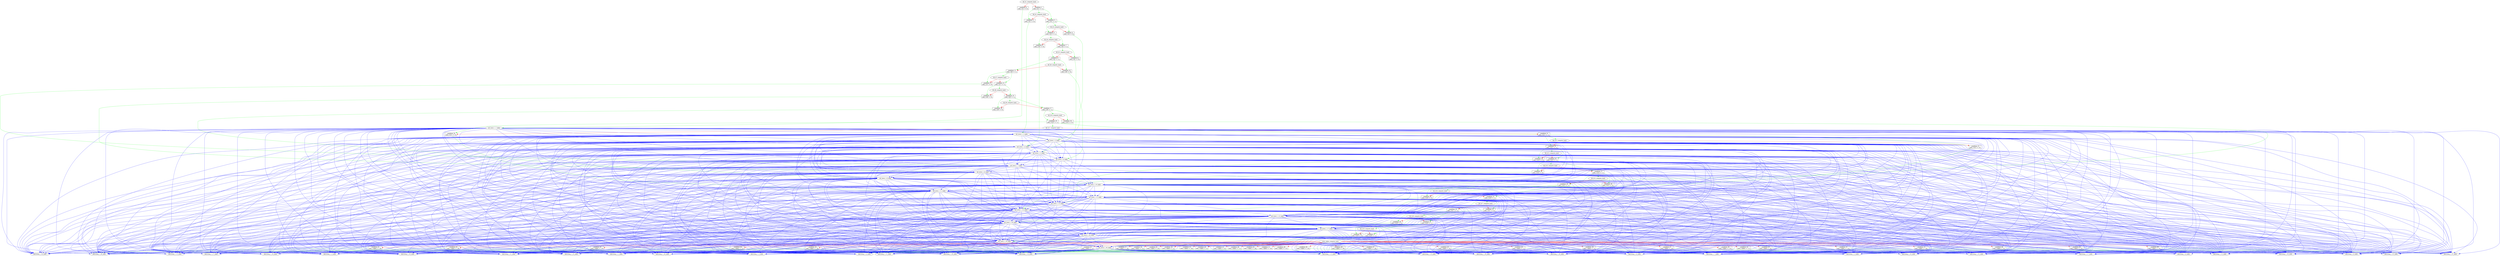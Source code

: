 digraph ingress {
_condition_68 [shape=box label="_condition_68\n(md_1.alpha == 31)"];
_condition_69 [shape=box label="_condition_69\n(md_1.alpha == 32)"];
_condition_60 [shape=box label="_condition_60\n(md_1.alpha == 23)"];
_condition_61 [shape=box label="_condition_61\n(md_1.alpha == 24)"];
_condition_66 [shape=box label="_condition_66\n(md_1.alpha == 29)"];
_condition_67 [shape=box label="_condition_67\n(md_1.alpha == 30)"];
_condition_65 [shape=box label="_condition_65\n(md_1.alpha == 28)"];
_condition_57 [shape=box label="_condition_57\n(md_1.alpha == 20)"];
_condition_56 [shape=box label="_condition_56\n(md_1.alpha == 19)"];
_condition_55 [shape=box label="_condition_55\n(md_1.alpha == 18)"];
_condition_54 [shape=box label="_condition_54\n(md_1.alpha == 17)"];
_condition_53 [shape=box label="_condition_53\n(md_1.alpha == 16)"];
_condition_52 [shape=box label="_condition_52\n(md_1.alpha == 15)"];
_condition_51 [shape=box label="_condition_51\n(md_1.alpha == 14)"];
_condition_50 [shape=box label="_condition_50\n(md_1.alpha == 13)"];
_condition_59 [shape=box label="_condition_59\n(md_1.alpha == 22)"];
_condition_58 [shape=box label="_condition_58\n(md_1.alpha == 21)"];
_condition_40 [shape=box label="_condition_40\n(md_1.alpha == 3)"];
_condition_41 [shape=box label="_condition_41\n(md_1.alpha == 4)"];
_condition_42 [shape=box label="_condition_42\n(md_1.alpha == 5)"];
_condition_44 [shape=box label="_condition_44\n(md_1.alpha == 7)"];
_condition_45 [shape=box label="_condition_45\n(md_1.alpha == 8)"];
_condition_46 [shape=box label="_condition_46\n(md_1.alpha == 9)"];
_condition_47 [shape=box label="_condition_47\n(md_1.alpha == 10)"];
_condition_48 [shape=box label="_condition_48\n(md_1.alpha == 11)"];
_condition_49 [shape=box label="_condition_49\n(md_1.alpha == 12)"];
_condition_19 [shape=box label="_condition_19\n(md_1.h10 == 1)"];
_condition_18 [shape=box label="_condition_18\n(md_1.h10 == 0)"];
_condition_62 [shape=box label="_condition_62\n(md_1.alpha == 25)"];
_condition_37 [shape=box label="_condition_37\n(md_1.h19 == 1)"];
_condition_36 [shape=box label="_condition_36\n(md_1.h19 == 0)"];
_condition_30 [shape=box label="_condition_30\n(md_1.h16 == 0)"];
_condition_33 [shape=box label="_condition_33\n(md_1.h17 == 1)"];
_condition_63 [shape=box label="_condition_63\n(md_1.alpha == 26)"];
_condition_39 [shape=box label="_condition_39\n(md_1.alpha == 2)"];
_condition_38 [shape=box label="_condition_38\n(md_1.alpha == 1)"];
_condition_64 [shape=box label="_condition_64\n(md_1.alpha == 27)"];
_condition_26 [shape=box label="_condition_26\n(md_1.h14 == 0)"];
_condition_27 [shape=box label="_condition_27\n(md_1.h14 == 1)"];
_condition_24 [shape=box label="_condition_24\n(md_1.h13 == 0)"];
_condition_25 [shape=box label="_condition_25\n(md_1.h13 == 1)"];
_condition_22 [shape=box label="_condition_22\n(md_1.h12 == 0)"];
_condition_20 [shape=box label="_condition_20\n(md_1.h11 == 0)"];
_condition_21 [shape=box label="_condition_21\n(md_1.h11 == 1)"];
_condition_28 [shape=box label="_condition_28\n(md_1.h15 == 0)"];
_condition_23 [shape=box label="_condition_23\n(md_1.h12 == 1)"];
_condition_29 [shape=box label="_condition_29\n(md_1.h15 == 1)"];
_condition_13 [shape=box label="_condition_13\n(md_1.h7 == 1)"];
_condition_12 [shape=box label="_condition_12\n(md_1.h7 == 0)"];
_condition_11 [shape=box label="_condition_11\n(md_1.h6 == 1)"];
_condition_10 [shape=box label="_condition_10\n(md_1.h6 == 0)"];
_condition_17 [shape=box label="_condition_17\n(md_1.h9 == 1)"];
_condition_16 [shape=box label="_condition_16\n(md_1.h9 == 0)"];
_condition_15 [shape=box label="_condition_15\n(md_1.h8 == 1)"];
_condition_14 [shape=box label="_condition_14\n(md_1.h8 == 0)"];
_condition_7 [shape=box label="_condition_7\n(md_1.h4 == 1)"];
_condition_6 [shape=box label="_condition_6\n(md_1.h4 == 0)"];
_condition_5 [shape=box label="_condition_5\n(md_1.h3 == 1)"];
_condition_4 [shape=box label="_condition_4\n(md_1.h3 == 0)"];
_condition_3 [shape=box label="_condition_3\n(md_1.h2 == 1)"];
_condition_2 [shape=box label="_condition_2\n(md_1.h2 == 0)"];
_condition_1 [shape=box label="_condition_1\n(md_1.h1 == 1)"];
_condition_0 [shape=box label="_condition_0\n(md_1.h1 == 0)"];
_condition_9 [shape=box label="_condition_9\n(md_1.h5 == 1)"];
_condition_8 [shape=box label="_condition_8\n(md_1.h5 == 0)"];
_condition_35 [shape=box label="_condition_35\n(md_1.h18 == 1)"];
_condition_34 [shape=box label="_condition_34\n(md_1.h18 == 0)"];
_condition_31 [shape=box label="_condition_31\n(md_1.h16 == 1)"];
_condition_32 [shape=box label="_condition_32\n(md_1.h17 == 0)"];
_condition_43 [shape=box label="_condition_43\n(md_1.alpha == 6)"];
pcsa_alpha_compute_hash -> _condition_66 [color=red  arrowhead = diamond];
pcsa_alpha_compute_hash -> _condition_39 [color=red  arrowhead = diamond];
pcsa_alpha_compute_hash -> _condition_57 [color=red  arrowhead = diamond];
pcsa_alpha_compute_hash -> _condition_56 [color=red  arrowhead = diamond];
pcsa_alpha_compute_hash -> _condition_38 [color=red  arrowhead = diamond];
pcsa_alpha_compute_hash -> _condition_67 [color=red  arrowhead = diamond];
pcsa_alpha_compute_hash -> _condition_58 [color=red  arrowhead = diamond];
pcsa_alpha_compute_hash -> _condition_59 [color=red  arrowhead = diamond];
pcsa_alpha_compute_hash -> _condition_40 [color=red  arrowhead = diamond];
pcsa_alpha_compute_hash -> _condition_68 [color=red  arrowhead = diamond];
pcsa_alpha_compute_hash -> _condition_44 [color=red  arrowhead = diamond];
pcsa_alpha_compute_hash -> _condition_55 [color=red  arrowhead = diamond];
pcsa_alpha_compute_hash -> _condition_61 [color=red  arrowhead = diamond];
pcsa_alpha_compute_hash -> _condition_41 [color=red  arrowhead = diamond];
pcsa_alpha_compute_hash -> _condition_60 [color=red  arrowhead = diamond];
pcsa_alpha_compute_hash -> _condition_50 [color=red  arrowhead = diamond];
pcsa_alpha_compute_hash -> _condition_42 [color=red  arrowhead = diamond];
pcsa_alpha_compute_hash -> _condition_63 [color=red  arrowhead = diamond];
pcsa_alpha_compute_hash -> _condition_54 [color=red  arrowhead = diamond];
pcsa_alpha_compute_hash -> _condition_43 [color=red  arrowhead = diamond];
pcsa_alpha_compute_hash -> _condition_62 [color=red  arrowhead = diamond];
pcsa_alpha_compute_hash -> _condition_65 [color=red  arrowhead = diamond];
pcsa_alpha_compute_hash -> _condition_49 [color=red  arrowhead = diamond];
pcsa_alpha_compute_hash -> _condition_48 [color=red  arrowhead = diamond];
pcsa_alpha_compute_hash -> _condition_53 [color=red  arrowhead = diamond];
pcsa_alpha_compute_hash -> _condition_51 [color=red  arrowhead = diamond];
pcsa_alpha_compute_hash -> _condition_47 [color=red  arrowhead = diamond];
pcsa_alpha_compute_hash -> _condition_64 [color=red  arrowhead = diamond];
pcsa_alpha_compute_hash -> _condition_69 [color=red  arrowhead = diamond];
pcsa_alpha_compute_hash -> _condition_46 [color=red  arrowhead = diamond];
pcsa_alpha_compute_hash -> _condition_45 [color=red  arrowhead = diamond];
pcsa_alpha_compute_hash -> _condition_52 [color=red  arrowhead = diamond];
hll_h7_compute_hash -> _condition_12 [color=red  arrowhead = diamond];
hll_h7_compute_hash -> _condition_13 [color=red  arrowhead = diamond];
_condition_68 -> sketching_1_31_table [color=green  arrowhead = diamond];
_condition_69 -> sketching_1_32_table [color=green  arrowhead = diamond];
hll_h1_compute_hash -> _condition_1 [color=red  arrowhead = diamond];
hll_h1_compute_hash -> _condition_0 [color=red  arrowhead = diamond];
_condition_60 -> sketching_1_23_table [color=green  arrowhead = diamond];
_condition_61 -> sketching_1_24_table [color=green  arrowhead = diamond];
_condition_66 -> sketching_1_29_table [color=green  arrowhead = diamond];
_condition_67 -> sketching_1_30_table [color=green  arrowhead = diamond];
_condition_65 -> sketching_1_28_table [color=green  arrowhead = diamond];
hll_h17_compute_hash -> _condition_33 [color=red  arrowhead = diamond];
hll_h17_compute_hash -> _condition_32 [color=red  arrowhead = diamond];
set_level_1_8_table -> sketching_1_13_table [color=blue  arrowhead = diamond];
set_level_1_8_table -> sketching_1_27_table [color=blue  arrowhead = diamond];
set_level_1_8_table -> sketching_1_1_table [color=blue  arrowhead = diamond];
set_level_1_8_table -> sketching_1_18_table [color=blue  arrowhead = diamond];
set_level_1_8_table -> set_level_1_14_table [color=blue  arrowhead = diamond];
set_level_1_8_table -> set_level_1_11_table [color=blue  arrowhead = diamond];
set_level_1_8_table -> sketching_1_3_table [color=blue  arrowhead = diamond];
set_level_1_8_table -> sketching_1_28_table [color=blue  arrowhead = diamond];
set_level_1_8_table -> sketching_1_4_table [color=blue  arrowhead = diamond];
set_level_1_8_table -> sketching_1_31_table [color=blue  arrowhead = diamond];
set_level_1_8_table -> set_level_1_16_table [color=blue  arrowhead = diamond];
set_level_1_8_table -> sketching_1_19_table [color=blue  arrowhead = diamond];
set_level_1_8_table -> sketching_1_29_table [color=blue  arrowhead = diamond];
set_level_1_8_table -> sketching_1_5_table [color=blue  arrowhead = diamond];
set_level_1_8_table -> sketching_1_20_table [color=blue  arrowhead = diamond];
set_level_1_8_table -> sketching_1_30_table [color=blue  arrowhead = diamond];
set_level_1_8_table -> sketching_1_21_table [color=blue  arrowhead = diamond];
set_level_1_8_table -> set_level_1_17_table [color=blue  arrowhead = diamond];
set_level_1_8_table -> set_level_1_10_table [color=blue  arrowhead = diamond];
set_level_1_8_table -> set_level_1_19_table [color=blue  arrowhead = diamond];
set_level_1_8_table -> sketching_1_6_table [color=blue  arrowhead = diamond];
set_level_1_8_table -> sketching_1_7_table [color=blue  arrowhead = diamond];
set_level_1_8_table -> set_level_1_15_table [color=blue  arrowhead = diamond];
set_level_1_8_table -> sketching_1_22_table [color=blue  arrowhead = diamond];
set_level_1_8_table -> sketching_1_17_table [color=blue  arrowhead = diamond];
set_level_1_8_table -> set_level_1_20_table [color=blue  arrowhead = diamond];
set_level_1_8_table -> sketching_1_32_table [color=blue  arrowhead = diamond];
set_level_1_8_table -> sketching_1_8_table [color=blue  arrowhead = diamond];
set_level_1_8_table -> sketching_1_15_table [color=blue  arrowhead = diamond];
set_level_1_8_table -> set_level_1_9_table [color=blue  arrowhead = diamond];
set_level_1_8_table -> sketching_1_16_table [color=blue  arrowhead = diamond];
set_level_1_8_table -> sketching_1_9_table [color=blue  arrowhead = diamond];
set_level_1_8_table -> sketching_1_2_table [color=blue  arrowhead = diamond];
set_level_1_8_table -> sketching_1_24_table [color=blue  arrowhead = diamond];
set_level_1_8_table -> set_level_1_18_table [color=blue  arrowhead = diamond];
set_level_1_8_table -> sketching_1_10_table [color=blue  arrowhead = diamond];
set_level_1_8_table -> sketching_1_23_table [color=blue  arrowhead = diamond];
set_level_1_8_table -> sketching_1_25_table [color=blue  arrowhead = diamond];
set_level_1_8_table -> set_level_1_12_table [color=blue  arrowhead = diamond];
set_level_1_8_table -> sketching_1_11_table [color=blue  arrowhead = diamond];
set_level_1_8_table -> sketching_1_26_table [color=blue  arrowhead = diamond];
set_level_1_8_table -> sketching_1_14_table [color=blue  arrowhead = diamond];
set_level_1_8_table -> set_level_1_13_table [color=blue  arrowhead = diamond];
set_level_1_8_table -> sketching_1_12_table [color=blue  arrowhead = diamond];
_condition_57 -> sketching_1_20_table [color=green  arrowhead = diamond];
_condition_56 -> sketching_1_19_table [color=green  arrowhead = diamond];
_condition_55 -> sketching_1_18_table [color=green  arrowhead = diamond];
_condition_54 -> sketching_1_17_table [color=green  arrowhead = diamond];
_condition_53 -> sketching_1_16_table [color=green  arrowhead = diamond];
_condition_52 -> sketching_1_15_table [color=green  arrowhead = diamond];
_condition_51 -> sketching_1_14_table [color=green  arrowhead = diamond];
_condition_50 -> sketching_1_13_table [color=green  arrowhead = diamond];
_condition_59 -> sketching_1_22_table [color=green  arrowhead = diamond];
_condition_58 -> sketching_1_21_table [color=green  arrowhead = diamond];
hll_h14_compute_hash -> _condition_26 [color=red  arrowhead = diamond];
hll_h14_compute_hash -> _condition_27 [color=red  arrowhead = diamond];
set_level_1_5_table -> sketching_1_13_table [color=blue  arrowhead = diamond];
set_level_1_5_table -> sketching_1_27_table [color=blue  arrowhead = diamond];
set_level_1_5_table -> sketching_1_1_table [color=blue  arrowhead = diamond];
set_level_1_5_table -> sketching_1_18_table [color=blue  arrowhead = diamond];
set_level_1_5_table -> set_level_1_14_table [color=blue  arrowhead = diamond];
set_level_1_5_table -> set_level_1_11_table [color=blue  arrowhead = diamond];
set_level_1_5_table -> sketching_1_28_table [color=blue  arrowhead = diamond];
set_level_1_5_table -> sketching_1_4_table [color=blue  arrowhead = diamond];
set_level_1_5_table -> sketching_1_31_table [color=blue  arrowhead = diamond];
set_level_1_5_table -> set_level_1_16_table [color=blue  arrowhead = diamond];
set_level_1_5_table -> sketching_1_19_table [color=blue  arrowhead = diamond];
set_level_1_5_table -> sketching_1_29_table [color=blue  arrowhead = diamond];
set_level_1_5_table -> sketching_1_5_table [color=blue  arrowhead = diamond];
set_level_1_5_table -> sketching_1_3_table [color=blue  arrowhead = diamond];
set_level_1_5_table -> sketching_1_20_table [color=blue  arrowhead = diamond];
set_level_1_5_table -> sketching_1_30_table [color=blue  arrowhead = diamond];
set_level_1_5_table -> sketching_1_21_table [color=blue  arrowhead = diamond];
set_level_1_5_table -> set_level_1_17_table [color=blue  arrowhead = diamond];
set_level_1_5_table -> set_level_1_10_table [color=blue  arrowhead = diamond];
set_level_1_5_table -> set_level_1_19_table [color=blue  arrowhead = diamond];
set_level_1_5_table -> sketching_1_6_table [color=blue  arrowhead = diamond];
set_level_1_5_table -> sketching_1_7_table [color=blue  arrowhead = diamond];
set_level_1_5_table -> set_level_1_15_table [color=blue  arrowhead = diamond];
set_level_1_5_table -> sketching_1_22_table [color=blue  arrowhead = diamond];
set_level_1_5_table -> sketching_1_17_table [color=blue  arrowhead = diamond];
set_level_1_5_table -> set_level_1_20_table [color=blue  arrowhead = diamond];
set_level_1_5_table -> sketching_1_32_table [color=blue  arrowhead = diamond];
set_level_1_5_table -> sketching_1_8_table [color=blue  arrowhead = diamond];
set_level_1_5_table -> sketching_1_23_table [color=blue  arrowhead = diamond];
set_level_1_5_table -> set_level_1_9_table [color=blue  arrowhead = diamond];
set_level_1_5_table -> sketching_1_16_table [color=blue  arrowhead = diamond];
set_level_1_5_table -> sketching_1_9_table [color=blue  arrowhead = diamond];
set_level_1_5_table -> sketching_1_2_table [color=blue  arrowhead = diamond];
set_level_1_5_table -> sketching_1_24_table [color=blue  arrowhead = diamond];
set_level_1_5_table -> set_level_1_18_table [color=blue  arrowhead = diamond];
set_level_1_5_table -> sketching_1_10_table [color=blue  arrowhead = diamond];
set_level_1_5_table -> sketching_1_15_table [color=blue  arrowhead = diamond];
set_level_1_5_table -> sketching_1_25_table [color=blue  arrowhead = diamond];
set_level_1_5_table -> set_level_1_8_table [color=blue  arrowhead = diamond];
set_level_1_5_table -> set_level_1_12_table [color=blue  arrowhead = diamond];
set_level_1_5_table -> set_level_1_6_table [color=blue  arrowhead = diamond];
set_level_1_5_table -> sketching_1_11_table [color=blue  arrowhead = diamond];
set_level_1_5_table -> set_level_1_7_table [color=blue  arrowhead = diamond];
set_level_1_5_table -> sketching_1_26_table [color=blue  arrowhead = diamond];
set_level_1_5_table -> sketching_1_14_table [color=blue  arrowhead = diamond];
set_level_1_5_table -> set_level_1_13_table [color=blue  arrowhead = diamond];
set_level_1_5_table -> sketching_1_12_table [color=blue  arrowhead = diamond];
set_level_1_3_table -> sketching_1_13_table [color=blue  arrowhead = diamond];
set_level_1_3_table -> sketching_1_27_table [color=blue  arrowhead = diamond];
set_level_1_3_table -> sketching_1_7_table [color=blue  arrowhead = diamond];
set_level_1_3_table -> sketching_1_18_table [color=blue  arrowhead = diamond];
set_level_1_3_table -> set_level_1_14_table [color=blue  arrowhead = diamond];
set_level_1_3_table -> set_level_1_11_table [color=blue  arrowhead = diamond];
set_level_1_3_table -> sketching_1_3_table [color=blue  arrowhead = diamond];
set_level_1_3_table -> sketching_1_28_table [color=blue  arrowhead = diamond];
set_level_1_3_table -> sketching_1_4_table [color=blue  arrowhead = diamond];
set_level_1_3_table -> sketching_1_31_table [color=blue  arrowhead = diamond];
set_level_1_3_table -> set_level_1_16_table [color=blue  arrowhead = diamond];
set_level_1_3_table -> sketching_1_19_table [color=blue  arrowhead = diamond];
set_level_1_3_table -> sketching_1_29_table [color=blue  arrowhead = diamond];
set_level_1_3_table -> set_level_1_5_table [color=blue  arrowhead = diamond];
set_level_1_3_table -> sketching_1_5_table [color=blue  arrowhead = diamond];
set_level_1_3_table -> sketching_1_20_table [color=blue  arrowhead = diamond];
set_level_1_3_table -> sketching_1_30_table [color=blue  arrowhead = diamond];
set_level_1_3_table -> sketching_1_21_table [color=blue  arrowhead = diamond];
set_level_1_3_table -> set_level_1_17_table [color=blue  arrowhead = diamond];
set_level_1_3_table -> set_level_1_10_table [color=blue  arrowhead = diamond];
set_level_1_3_table -> set_level_1_19_table [color=blue  arrowhead = diamond];
set_level_1_3_table -> sketching_1_6_table [color=blue  arrowhead = diamond];
set_level_1_3_table -> set_level_1_15_table [color=blue  arrowhead = diamond];
set_level_1_3_table -> sketching_1_22_table [color=blue  arrowhead = diamond];
set_level_1_3_table -> sketching_1_17_table [color=blue  arrowhead = diamond];
set_level_1_3_table -> set_level_1_20_table [color=blue  arrowhead = diamond];
set_level_1_3_table -> sketching_1_32_table [color=blue  arrowhead = diamond];
set_level_1_3_table -> sketching_1_1_table [color=blue  arrowhead = diamond];
set_level_1_3_table -> sketching_1_8_table [color=blue  arrowhead = diamond];
set_level_1_3_table -> sketching_1_15_table [color=blue  arrowhead = diamond];
set_level_1_3_table -> set_level_1_9_table [color=blue  arrowhead = diamond];
set_level_1_3_table -> sketching_1_16_table [color=blue  arrowhead = diamond];
set_level_1_3_table -> sketching_1_9_table [color=blue  arrowhead = diamond];
set_level_1_3_table -> sketching_1_2_table [color=blue  arrowhead = diamond];
set_level_1_3_table -> sketching_1_24_table [color=blue  arrowhead = diamond];
set_level_1_3_table -> set_level_1_18_table [color=blue  arrowhead = diamond];
set_level_1_3_table -> set_level_1_4_table [color=blue  arrowhead = diamond];
set_level_1_3_table -> sketching_1_10_table [color=blue  arrowhead = diamond];
set_level_1_3_table -> sketching_1_23_table [color=blue  arrowhead = diamond];
set_level_1_3_table -> sketching_1_25_table [color=blue  arrowhead = diamond];
set_level_1_3_table -> set_level_1_8_table [color=blue  arrowhead = diamond];
set_level_1_3_table -> set_level_1_12_table [color=blue  arrowhead = diamond];
set_level_1_3_table -> set_level_1_6_table [color=blue  arrowhead = diamond];
set_level_1_3_table -> sketching_1_11_table [color=blue  arrowhead = diamond];
set_level_1_3_table -> set_level_1_7_table [color=blue  arrowhead = diamond];
set_level_1_3_table -> sketching_1_26_table [color=blue  arrowhead = diamond];
set_level_1_3_table -> sketching_1_14_table [color=blue  arrowhead = diamond];
set_level_1_3_table -> set_level_1_13_table [color=blue  arrowhead = diamond];
set_level_1_3_table -> sketching_1_12_table [color=blue  arrowhead = diamond];
_condition_40 -> sketching_1_3_table [color=green  arrowhead = diamond];
_condition_41 -> sketching_1_4_table [color=green  arrowhead = diamond];
_condition_42 -> sketching_1_5_table [color=green  arrowhead = diamond];
hll_h4_compute_hash -> _condition_7 [color=red  arrowhead = diamond];
hll_h4_compute_hash -> _condition_6 [color=red  arrowhead = diamond];
_condition_44 -> sketching_1_7_table [color=green  arrowhead = diamond];
_condition_45 -> sketching_1_8_table [color=green  arrowhead = diamond];
_condition_46 -> sketching_1_9_table [color=green  arrowhead = diamond];
_condition_47 -> sketching_1_10_table [color=green  arrowhead = diamond];
_condition_48 -> sketching_1_11_table [color=green  arrowhead = diamond];
_condition_49 -> sketching_1_12_table [color=green  arrowhead = diamond];
set_level_1_6_table -> sketching_1_13_table [color=blue  arrowhead = diamond];
set_level_1_6_table -> sketching_1_27_table [color=blue  arrowhead = diamond];
set_level_1_6_table -> sketching_1_1_table [color=blue  arrowhead = diamond];
set_level_1_6_table -> sketching_1_18_table [color=blue  arrowhead = diamond];
set_level_1_6_table -> set_level_1_14_table [color=blue  arrowhead = diamond];
set_level_1_6_table -> set_level_1_11_table [color=blue  arrowhead = diamond];
set_level_1_6_table -> sketching_1_3_table [color=blue  arrowhead = diamond];
set_level_1_6_table -> sketching_1_28_table [color=blue  arrowhead = diamond];
set_level_1_6_table -> sketching_1_4_table [color=blue  arrowhead = diamond];
set_level_1_6_table -> sketching_1_31_table [color=blue  arrowhead = diamond];
set_level_1_6_table -> set_level_1_16_table [color=blue  arrowhead = diamond];
set_level_1_6_table -> sketching_1_19_table [color=blue  arrowhead = diamond];
set_level_1_6_table -> sketching_1_29_table [color=blue  arrowhead = diamond];
set_level_1_6_table -> sketching_1_5_table [color=blue  arrowhead = diamond];
set_level_1_6_table -> sketching_1_20_table [color=blue  arrowhead = diamond];
set_level_1_6_table -> sketching_1_30_table [color=blue  arrowhead = diamond];
set_level_1_6_table -> sketching_1_21_table [color=blue  arrowhead = diamond];
set_level_1_6_table -> set_level_1_17_table [color=blue  arrowhead = diamond];
set_level_1_6_table -> set_level_1_10_table [color=blue  arrowhead = diamond];
set_level_1_6_table -> set_level_1_19_table [color=blue  arrowhead = diamond];
set_level_1_6_table -> sketching_1_7_table [color=blue  arrowhead = diamond];
set_level_1_6_table -> set_level_1_15_table [color=blue  arrowhead = diamond];
set_level_1_6_table -> sketching_1_22_table [color=blue  arrowhead = diamond];
set_level_1_6_table -> sketching_1_17_table [color=blue  arrowhead = diamond];
set_level_1_6_table -> set_level_1_20_table [color=blue  arrowhead = diamond];
set_level_1_6_table -> sketching_1_32_table [color=blue  arrowhead = diamond];
set_level_1_6_table -> sketching_1_8_table [color=blue  arrowhead = diamond];
set_level_1_6_table -> sketching_1_15_table [color=blue  arrowhead = diamond];
set_level_1_6_table -> set_level_1_9_table [color=blue  arrowhead = diamond];
set_level_1_6_table -> sketching_1_16_table [color=blue  arrowhead = diamond];
set_level_1_6_table -> sketching_1_9_table [color=blue  arrowhead = diamond];
set_level_1_6_table -> sketching_1_2_table [color=blue  arrowhead = diamond];
set_level_1_6_table -> sketching_1_24_table [color=blue  arrowhead = diamond];
set_level_1_6_table -> set_level_1_18_table [color=blue  arrowhead = diamond];
set_level_1_6_table -> sketching_1_10_table [color=blue  arrowhead = diamond];
set_level_1_6_table -> sketching_1_23_table [color=blue  arrowhead = diamond];
set_level_1_6_table -> sketching_1_25_table [color=blue  arrowhead = diamond];
set_level_1_6_table -> set_level_1_8_table [color=blue  arrowhead = diamond];
set_level_1_6_table -> set_level_1_12_table [color=blue  arrowhead = diamond];
set_level_1_6_table -> sketching_1_11_table [color=blue  arrowhead = diamond];
set_level_1_6_table -> set_level_1_7_table [color=blue  arrowhead = diamond];
set_level_1_6_table -> sketching_1_6_table [color=blue  arrowhead = diamond];
set_level_1_6_table -> sketching_1_26_table [color=blue  arrowhead = diamond];
set_level_1_6_table -> sketching_1_14_table [color=blue  arrowhead = diamond];
set_level_1_6_table -> set_level_1_13_table [color=blue  arrowhead = diamond];
set_level_1_6_table -> sketching_1_12_table [color=blue  arrowhead = diamond];
hll_h8_compute_hash -> _condition_14 [color=red  arrowhead = diamond];
hll_h8_compute_hash -> _condition_15 [color=red  arrowhead = diamond];
hll_h5_compute_hash -> _condition_9 [color=red  arrowhead = diamond];
hll_h5_compute_hash -> _condition_8 [color=red  arrowhead = diamond];
hll_h19_compute_hash -> _condition_36 [color=red  arrowhead = diamond];
hll_h19_compute_hash -> _condition_37 [color=red  arrowhead = diamond];
set_level_1_10_table -> sketching_1_13_table [color=blue  arrowhead = diamond];
set_level_1_10_table -> sketching_1_27_table [color=blue  arrowhead = diamond];
set_level_1_10_table -> sketching_1_1_table [color=blue  arrowhead = diamond];
set_level_1_10_table -> sketching_1_18_table [color=blue  arrowhead = diamond];
set_level_1_10_table -> set_level_1_14_table [color=blue  arrowhead = diamond];
set_level_1_10_table -> set_level_1_12_table [color=blue  arrowhead = diamond];
set_level_1_10_table -> sketching_1_3_table [color=blue  arrowhead = diamond];
set_level_1_10_table -> sketching_1_28_table [color=blue  arrowhead = diamond];
set_level_1_10_table -> sketching_1_4_table [color=blue  arrowhead = diamond];
set_level_1_10_table -> sketching_1_31_table [color=blue  arrowhead = diamond];
set_level_1_10_table -> set_level_1_16_table [color=blue  arrowhead = diamond];
set_level_1_10_table -> sketching_1_19_table [color=blue  arrowhead = diamond];
set_level_1_10_table -> sketching_1_29_table [color=blue  arrowhead = diamond];
set_level_1_10_table -> sketching_1_5_table [color=blue  arrowhead = diamond];
set_level_1_10_table -> set_level_1_11_table [color=blue  arrowhead = diamond];
set_level_1_10_table -> sketching_1_20_table [color=blue  arrowhead = diamond];
set_level_1_10_table -> sketching_1_30_table [color=blue  arrowhead = diamond];
set_level_1_10_table -> sketching_1_21_table [color=blue  arrowhead = diamond];
set_level_1_10_table -> set_level_1_17_table [color=blue  arrowhead = diamond];
set_level_1_10_table -> set_level_1_19_table [color=blue  arrowhead = diamond];
set_level_1_10_table -> sketching_1_6_table [color=blue  arrowhead = diamond];
set_level_1_10_table -> sketching_1_7_table [color=blue  arrowhead = diamond];
set_level_1_10_table -> set_level_1_15_table [color=blue  arrowhead = diamond];
set_level_1_10_table -> sketching_1_22_table [color=blue  arrowhead = diamond];
set_level_1_10_table -> sketching_1_17_table [color=blue  arrowhead = diamond];
set_level_1_10_table -> set_level_1_20_table [color=blue  arrowhead = diamond];
set_level_1_10_table -> sketching_1_32_table [color=blue  arrowhead = diamond];
set_level_1_10_table -> sketching_1_8_table [color=blue  arrowhead = diamond];
set_level_1_10_table -> sketching_1_15_table [color=blue  arrowhead = diamond];
set_level_1_10_table -> sketching_1_16_table [color=blue  arrowhead = diamond];
set_level_1_10_table -> sketching_1_9_table [color=blue  arrowhead = diamond];
set_level_1_10_table -> sketching_1_2_table [color=blue  arrowhead = diamond];
set_level_1_10_table -> sketching_1_24_table [color=blue  arrowhead = diamond];
set_level_1_10_table -> set_level_1_18_table [color=blue  arrowhead = diamond];
set_level_1_10_table -> sketching_1_10_table [color=blue  arrowhead = diamond];
set_level_1_10_table -> sketching_1_23_table [color=blue  arrowhead = diamond];
set_level_1_10_table -> sketching_1_25_table [color=blue  arrowhead = diamond];
set_level_1_10_table -> sketching_1_11_table [color=blue  arrowhead = diamond];
set_level_1_10_table -> sketching_1_26_table [color=blue  arrowhead = diamond];
set_level_1_10_table -> sketching_1_14_table [color=blue  arrowhead = diamond];
set_level_1_10_table -> set_level_1_13_table [color=blue  arrowhead = diamond];
set_level_1_10_table -> sketching_1_12_table [color=blue  arrowhead = diamond];
set_level_1_20_table -> sketching_1_13_table [color=blue  arrowhead = diamond];
set_level_1_20_table -> sketching_1_27_table [color=blue  arrowhead = diamond];
set_level_1_20_table -> sketching_1_1_table [color=blue  arrowhead = diamond];
set_level_1_20_table -> sketching_1_18_table [color=blue  arrowhead = diamond];
set_level_1_20_table -> sketching_1_3_table [color=blue  arrowhead = diamond];
set_level_1_20_table -> sketching_1_28_table [color=blue  arrowhead = diamond];
set_level_1_20_table -> sketching_1_31_table [color=blue  arrowhead = diamond];
set_level_1_20_table -> sketching_1_19_table [color=blue  arrowhead = diamond];
set_level_1_20_table -> sketching_1_29_table [color=blue  arrowhead = diamond];
set_level_1_20_table -> sketching_1_5_table [color=blue  arrowhead = diamond];
set_level_1_20_table -> sketching_1_20_table [color=blue  arrowhead = diamond];
set_level_1_20_table -> sketching_1_4_table [color=blue  arrowhead = diamond];
set_level_1_20_table -> sketching_1_30_table [color=blue  arrowhead = diamond];
set_level_1_20_table -> sketching_1_21_table [color=blue  arrowhead = diamond];
set_level_1_20_table -> sketching_1_6_table [color=blue  arrowhead = diamond];
set_level_1_20_table -> sketching_1_7_table [color=blue  arrowhead = diamond];
set_level_1_20_table -> sketching_1_22_table [color=blue  arrowhead = diamond];
set_level_1_20_table -> sketching_1_17_table [color=blue  arrowhead = diamond];
set_level_1_20_table -> sketching_1_32_table [color=blue  arrowhead = diamond];
set_level_1_20_table -> sketching_1_8_table [color=blue  arrowhead = diamond];
set_level_1_20_table -> sketching_1_15_table [color=blue  arrowhead = diamond];
set_level_1_20_table -> sketching_1_16_table [color=blue  arrowhead = diamond];
set_level_1_20_table -> sketching_1_9_table [color=blue  arrowhead = diamond];
set_level_1_20_table -> sketching_1_2_table [color=blue  arrowhead = diamond];
set_level_1_20_table -> sketching_1_24_table [color=blue  arrowhead = diamond];
set_level_1_20_table -> sketching_1_10_table [color=blue  arrowhead = diamond];
set_level_1_20_table -> sketching_1_23_table [color=blue  arrowhead = diamond];
set_level_1_20_table -> sketching_1_25_table [color=blue  arrowhead = diamond];
set_level_1_20_table -> sketching_1_11_table [color=blue  arrowhead = diamond];
set_level_1_20_table -> sketching_1_26_table [color=blue  arrowhead = diamond];
set_level_1_20_table -> sketching_1_14_table [color=blue  arrowhead = diamond];
set_level_1_20_table -> sketching_1_12_table [color=blue  arrowhead = diamond];
hll_h10_compute_hash -> _condition_18 [color=red  arrowhead = diamond];
hll_h10_compute_hash -> _condition_19 [color=red  arrowhead = diamond];
set_level_1_13_table -> sketching_1_13_table [color=blue  arrowhead = diamond];
set_level_1_13_table -> sketching_1_27_table [color=blue  arrowhead = diamond];
set_level_1_13_table -> sketching_1_1_table [color=blue  arrowhead = diamond];
set_level_1_13_table -> sketching_1_18_table [color=blue  arrowhead = diamond];
set_level_1_13_table -> set_level_1_14_table [color=blue  arrowhead = diamond];
set_level_1_13_table -> sketching_1_3_table [color=blue  arrowhead = diamond];
set_level_1_13_table -> sketching_1_28_table [color=blue  arrowhead = diamond];
set_level_1_13_table -> sketching_1_4_table [color=blue  arrowhead = diamond];
set_level_1_13_table -> sketching_1_31_table [color=blue  arrowhead = diamond];
set_level_1_13_table -> set_level_1_16_table [color=blue  arrowhead = diamond];
set_level_1_13_table -> sketching_1_19_table [color=blue  arrowhead = diamond];
set_level_1_13_table -> sketching_1_29_table [color=blue  arrowhead = diamond];
set_level_1_13_table -> sketching_1_5_table [color=blue  arrowhead = diamond];
set_level_1_13_table -> sketching_1_20_table [color=blue  arrowhead = diamond];
set_level_1_13_table -> sketching_1_30_table [color=blue  arrowhead = diamond];
set_level_1_13_table -> sketching_1_21_table [color=blue  arrowhead = diamond];
set_level_1_13_table -> sketching_1_8_table [color=blue  arrowhead = diamond];
set_level_1_13_table -> set_level_1_17_table [color=blue  arrowhead = diamond];
set_level_1_13_table -> set_level_1_19_table [color=blue  arrowhead = diamond];
set_level_1_13_table -> sketching_1_6_table [color=blue  arrowhead = diamond];
set_level_1_13_table -> sketching_1_7_table [color=blue  arrowhead = diamond];
set_level_1_13_table -> set_level_1_15_table [color=blue  arrowhead = diamond];
set_level_1_13_table -> sketching_1_22_table [color=blue  arrowhead = diamond];
set_level_1_13_table -> sketching_1_17_table [color=blue  arrowhead = diamond];
set_level_1_13_table -> set_level_1_20_table [color=blue  arrowhead = diamond];
set_level_1_13_table -> sketching_1_32_table [color=blue  arrowhead = diamond];
set_level_1_13_table -> sketching_1_15_table [color=blue  arrowhead = diamond];
set_level_1_13_table -> sketching_1_16_table [color=blue  arrowhead = diamond];
set_level_1_13_table -> sketching_1_9_table [color=blue  arrowhead = diamond];
set_level_1_13_table -> sketching_1_2_table [color=blue  arrowhead = diamond];
set_level_1_13_table -> sketching_1_24_table [color=blue  arrowhead = diamond];
set_level_1_13_table -> set_level_1_18_table [color=blue  arrowhead = diamond];
set_level_1_13_table -> sketching_1_10_table [color=blue  arrowhead = diamond];
set_level_1_13_table -> sketching_1_23_table [color=blue  arrowhead = diamond];
set_level_1_13_table -> sketching_1_25_table [color=blue  arrowhead = diamond];
set_level_1_13_table -> sketching_1_11_table [color=blue  arrowhead = diamond];
set_level_1_13_table -> sketching_1_26_table [color=blue  arrowhead = diamond];
set_level_1_13_table -> sketching_1_14_table [color=blue  arrowhead = diamond];
set_level_1_13_table -> sketching_1_12_table [color=blue  arrowhead = diamond];
set_level_1_15_table -> sketching_1_13_table [color=blue  arrowhead = diamond];
set_level_1_15_table -> sketching_1_27_table [color=blue  arrowhead = diamond];
set_level_1_15_table -> sketching_1_1_table [color=blue  arrowhead = diamond];
set_level_1_15_table -> sketching_1_18_table [color=blue  arrowhead = diamond];
set_level_1_15_table -> sketching_1_3_table [color=blue  arrowhead = diamond];
set_level_1_15_table -> sketching_1_28_table [color=blue  arrowhead = diamond];
set_level_1_15_table -> sketching_1_9_table [color=blue  arrowhead = diamond];
set_level_1_15_table -> sketching_1_4_table [color=blue  arrowhead = diamond];
set_level_1_15_table -> sketching_1_31_table [color=blue  arrowhead = diamond];
set_level_1_15_table -> set_level_1_16_table [color=blue  arrowhead = diamond];
set_level_1_15_table -> sketching_1_19_table [color=blue  arrowhead = diamond];
set_level_1_15_table -> sketching_1_29_table [color=blue  arrowhead = diamond];
set_level_1_15_table -> sketching_1_5_table [color=blue  arrowhead = diamond];
set_level_1_15_table -> sketching_1_20_table [color=blue  arrowhead = diamond];
set_level_1_15_table -> sketching_1_30_table [color=blue  arrowhead = diamond];
set_level_1_15_table -> sketching_1_21_table [color=blue  arrowhead = diamond];
set_level_1_15_table -> set_level_1_17_table [color=blue  arrowhead = diamond];
set_level_1_15_table -> set_level_1_19_table [color=blue  arrowhead = diamond];
set_level_1_15_table -> sketching_1_6_table [color=blue  arrowhead = diamond];
set_level_1_15_table -> sketching_1_7_table [color=blue  arrowhead = diamond];
set_level_1_15_table -> sketching_1_22_table [color=blue  arrowhead = diamond];
set_level_1_15_table -> sketching_1_17_table [color=blue  arrowhead = diamond];
set_level_1_15_table -> set_level_1_20_table [color=blue  arrowhead = diamond];
set_level_1_15_table -> sketching_1_32_table [color=blue  arrowhead = diamond];
set_level_1_15_table -> sketching_1_8_table [color=blue  arrowhead = diamond];
set_level_1_15_table -> sketching_1_15_table [color=blue  arrowhead = diamond];
set_level_1_15_table -> sketching_1_16_table [color=blue  arrowhead = diamond];
set_level_1_15_table -> sketching_1_2_table [color=blue  arrowhead = diamond];
set_level_1_15_table -> sketching_1_24_table [color=blue  arrowhead = diamond];
set_level_1_15_table -> set_level_1_18_table [color=blue  arrowhead = diamond];
set_level_1_15_table -> sketching_1_10_table [color=blue  arrowhead = diamond];
set_level_1_15_table -> sketching_1_23_table [color=blue  arrowhead = diamond];
set_level_1_15_table -> sketching_1_25_table [color=blue  arrowhead = diamond];
set_level_1_15_table -> sketching_1_11_table [color=blue  arrowhead = diamond];
set_level_1_15_table -> sketching_1_26_table [color=blue  arrowhead = diamond];
set_level_1_15_table -> sketching_1_14_table [color=blue  arrowhead = diamond];
set_level_1_15_table -> sketching_1_12_table [color=blue  arrowhead = diamond];
_condition_19 -> _condition_21 [color=green  arrowhead = diamond];
_condition_19 -> hll_h11_compute_hash [color=green  arrowhead = diamond];
_condition_19 -> _condition_20 [color=green  arrowhead = diamond];
_condition_18 -> set_level_1_10_table [color=green  arrowhead = diamond];
hll_h3_compute_hash -> _condition_4 [color=red  arrowhead = diamond];
hll_h3_compute_hash -> _condition_5 [color=red  arrowhead = diamond];
hll_h15_compute_hash -> _condition_29 [color=red  arrowhead = diamond];
hll_h15_compute_hash -> _condition_28 [color=red  arrowhead = diamond];
_condition_62 -> sketching_1_25_table [color=green  arrowhead = diamond];
_condition_37 -> set_level_1_20_table [color=green  arrowhead = diamond];
_condition_36 -> set_level_1_19_table [color=green  arrowhead = diamond];
hll_h11_compute_hash -> _condition_20 [color=red  arrowhead = diamond];
hll_h11_compute_hash -> _condition_21 [color=red  arrowhead = diamond];
_condition_30 -> set_level_1_16_table [color=green  arrowhead = diamond];
_condition_33 -> hll_h18_compute_hash [color=green  arrowhead = diamond];
_condition_33 -> _condition_35 [color=green  arrowhead = diamond];
_condition_33 -> _condition_34 [color=green  arrowhead = diamond];
_condition_63 -> sketching_1_26_table [color=green  arrowhead = diamond];
_condition_39 -> sketching_1_2_table [color=green  arrowhead = diamond];
_condition_38 -> sketching_1_1_table [color=green  arrowhead = diamond];
set_level_1_19_table -> sketching_1_13_table [color=blue  arrowhead = diamond];
set_level_1_19_table -> sketching_1_27_table [color=blue  arrowhead = diamond];
set_level_1_19_table -> sketching_1_1_table [color=blue  arrowhead = diamond];
set_level_1_19_table -> sketching_1_18_table [color=blue  arrowhead = diamond];
set_level_1_19_table -> sketching_1_3_table [color=blue  arrowhead = diamond];
set_level_1_19_table -> sketching_1_28_table [color=blue  arrowhead = diamond];
set_level_1_19_table -> sketching_1_4_table [color=blue  arrowhead = diamond];
set_level_1_19_table -> sketching_1_31_table [color=blue  arrowhead = diamond];
set_level_1_19_table -> sketching_1_19_table [color=blue  arrowhead = diamond];
set_level_1_19_table -> sketching_1_29_table [color=blue  arrowhead = diamond];
set_level_1_19_table -> sketching_1_5_table [color=blue  arrowhead = diamond];
set_level_1_19_table -> sketching_1_20_table [color=blue  arrowhead = diamond];
set_level_1_19_table -> sketching_1_30_table [color=blue  arrowhead = diamond];
set_level_1_19_table -> sketching_1_21_table [color=blue  arrowhead = diamond];
set_level_1_19_table -> sketching_1_6_table [color=blue  arrowhead = diamond];
set_level_1_19_table -> sketching_1_7_table [color=blue  arrowhead = diamond];
set_level_1_19_table -> sketching_1_22_table [color=blue  arrowhead = diamond];
set_level_1_19_table -> sketching_1_17_table [color=blue  arrowhead = diamond];
set_level_1_19_table -> set_level_1_20_table [color=blue  arrowhead = diamond];
set_level_1_19_table -> sketching_1_32_table [color=blue  arrowhead = diamond];
set_level_1_19_table -> sketching_1_8_table [color=blue  arrowhead = diamond];
set_level_1_19_table -> sketching_1_15_table [color=blue  arrowhead = diamond];
set_level_1_19_table -> sketching_1_16_table [color=blue  arrowhead = diamond];
set_level_1_19_table -> sketching_1_9_table [color=blue  arrowhead = diamond];
set_level_1_19_table -> sketching_1_2_table [color=blue  arrowhead = diamond];
set_level_1_19_table -> sketching_1_24_table [color=blue  arrowhead = diamond];
set_level_1_19_table -> sketching_1_10_table [color=blue  arrowhead = diamond];
set_level_1_19_table -> sketching_1_23_table [color=blue  arrowhead = diamond];
set_level_1_19_table -> sketching_1_14_table [color=blue  arrowhead = diamond];
set_level_1_19_table -> sketching_1_11_table [color=blue  arrowhead = diamond];
set_level_1_19_table -> sketching_1_26_table [color=blue  arrowhead = diamond];
set_level_1_19_table -> sketching_1_25_table [color=blue  arrowhead = diamond];
set_level_1_19_table -> sketching_1_12_table [color=blue  arrowhead = diamond];
hll_h12_compute_hash -> _condition_22 [color=red  arrowhead = diamond];
hll_h12_compute_hash -> _condition_23 [color=red  arrowhead = diamond];
_condition_64 -> sketching_1_27_table [color=green  arrowhead = diamond];
_condition_26 -> set_level_1_14_table [color=green  arrowhead = diamond];
set_level_1_2_table -> sketching_1_13_table [color=blue  arrowhead = diamond];
set_level_1_2_table -> sketching_1_27_table [color=blue  arrowhead = diamond];
set_level_1_2_table -> sketching_1_1_table [color=blue  arrowhead = diamond];
set_level_1_2_table -> sketching_1_18_table [color=blue  arrowhead = diamond];
set_level_1_2_table -> set_level_1_14_table [color=blue  arrowhead = diamond];
set_level_1_2_table -> set_level_1_11_table [color=blue  arrowhead = diamond];
set_level_1_2_table -> sketching_1_3_table [color=blue  arrowhead = diamond];
set_level_1_2_table -> sketching_1_28_table [color=blue  arrowhead = diamond];
set_level_1_2_table -> set_level_1_3_table [color=blue  arrowhead = diamond];
set_level_1_2_table -> sketching_1_4_table [color=blue  arrowhead = diamond];
set_level_1_2_table -> sketching_1_31_table [color=blue  arrowhead = diamond];
set_level_1_2_table -> set_level_1_16_table [color=blue  arrowhead = diamond];
set_level_1_2_table -> sketching_1_19_table [color=blue  arrowhead = diamond];
set_level_1_2_table -> sketching_1_29_table [color=blue  arrowhead = diamond];
set_level_1_2_table -> set_level_1_5_table [color=blue  arrowhead = diamond];
set_level_1_2_table -> sketching_1_5_table [color=blue  arrowhead = diamond];
set_level_1_2_table -> sketching_1_20_table [color=blue  arrowhead = diamond];
set_level_1_2_table -> set_level_1_10_table [color=blue  arrowhead = diamond];
set_level_1_2_table -> sketching_1_30_table [color=blue  arrowhead = diamond];
set_level_1_2_table -> sketching_1_21_table [color=blue  arrowhead = diamond];
set_level_1_2_table -> set_level_1_17_table [color=blue  arrowhead = diamond];
set_level_1_2_table -> set_level_1_19_table [color=blue  arrowhead = diamond];
set_level_1_2_table -> sketching_1_6_table [color=blue  arrowhead = diamond];
set_level_1_2_table -> sketching_1_7_table [color=blue  arrowhead = diamond];
set_level_1_2_table -> set_level_1_15_table [color=blue  arrowhead = diamond];
set_level_1_2_table -> sketching_1_22_table [color=blue  arrowhead = diamond];
set_level_1_2_table -> sketching_1_17_table [color=blue  arrowhead = diamond];
set_level_1_2_table -> set_level_1_20_table [color=blue  arrowhead = diamond];
set_level_1_2_table -> sketching_1_32_table [color=blue  arrowhead = diamond];
set_level_1_2_table -> sketching_1_8_table [color=blue  arrowhead = diamond];
set_level_1_2_table -> sketching_1_15_table [color=blue  arrowhead = diamond];
set_level_1_2_table -> set_level_1_9_table [color=blue  arrowhead = diamond];
set_level_1_2_table -> sketching_1_16_table [color=blue  arrowhead = diamond];
set_level_1_2_table -> sketching_1_9_table [color=blue  arrowhead = diamond];
set_level_1_2_table -> sketching_1_2_table [color=blue  arrowhead = diamond];
set_level_1_2_table -> sketching_1_24_table [color=blue  arrowhead = diamond];
set_level_1_2_table -> set_level_1_18_table [color=blue  arrowhead = diamond];
set_level_1_2_table -> set_level_1_4_table [color=blue  arrowhead = diamond];
set_level_1_2_table -> sketching_1_10_table [color=blue  arrowhead = diamond];
set_level_1_2_table -> sketching_1_23_table [color=blue  arrowhead = diamond];
set_level_1_2_table -> sketching_1_25_table [color=blue  arrowhead = diamond];
set_level_1_2_table -> set_level_1_8_table [color=blue  arrowhead = diamond];
set_level_1_2_table -> set_level_1_12_table [color=blue  arrowhead = diamond];
set_level_1_2_table -> set_level_1_6_table [color=blue  arrowhead = diamond];
set_level_1_2_table -> sketching_1_11_table [color=blue  arrowhead = diamond];
set_level_1_2_table -> set_level_1_7_table [color=blue  arrowhead = diamond];
set_level_1_2_table -> sketching_1_26_table [color=blue  arrowhead = diamond];
set_level_1_2_table -> sketching_1_14_table [color=blue  arrowhead = diamond];
set_level_1_2_table -> set_level_1_13_table [color=blue  arrowhead = diamond];
set_level_1_2_table -> sketching_1_12_table [color=blue  arrowhead = diamond];
set_level_1_1_table -> sketching_1_13_table [color=blue  arrowhead = diamond];
set_level_1_1_table -> sketching_1_27_table [color=blue  arrowhead = diamond];
set_level_1_1_table -> sketching_1_1_table [color=blue  arrowhead = diamond];
set_level_1_1_table -> set_level_1_14_table [color=blue  arrowhead = diamond];
set_level_1_1_table -> set_level_1_11_table [color=blue  arrowhead = diamond];
set_level_1_1_table -> sketching_1_3_table [color=blue  arrowhead = diamond];
set_level_1_1_table -> sketching_1_28_table [color=blue  arrowhead = diamond];
set_level_1_1_table -> sketching_1_4_table [color=blue  arrowhead = diamond];
set_level_1_1_table -> sketching_1_31_table [color=blue  arrowhead = diamond];
set_level_1_1_table -> set_level_1_16_table [color=blue  arrowhead = diamond];
set_level_1_1_table -> sketching_1_19_table [color=blue  arrowhead = diamond];
set_level_1_1_table -> sketching_1_29_table [color=blue  arrowhead = diamond];
set_level_1_1_table -> set_level_1_5_table [color=blue  arrowhead = diamond];
set_level_1_1_table -> sketching_1_5_table [color=blue  arrowhead = diamond];
set_level_1_1_table -> sketching_1_20_table [color=blue  arrowhead = diamond];
set_level_1_1_table -> set_level_1_3_table [color=blue  arrowhead = diamond];
set_level_1_1_table -> sketching_1_30_table [color=blue  arrowhead = diamond];
set_level_1_1_table -> sketching_1_18_table [color=blue  arrowhead = diamond];
set_level_1_1_table -> sketching_1_21_table [color=blue  arrowhead = diamond];
set_level_1_1_table -> set_level_1_17_table [color=blue  arrowhead = diamond];
set_level_1_1_table -> set_level_1_10_table [color=blue  arrowhead = diamond];
set_level_1_1_table -> set_level_1_19_table [color=blue  arrowhead = diamond];
set_level_1_1_table -> sketching_1_6_table [color=blue  arrowhead = diamond];
set_level_1_1_table -> sketching_1_7_table [color=blue  arrowhead = diamond];
set_level_1_1_table -> set_level_1_15_table [color=blue  arrowhead = diamond];
set_level_1_1_table -> sketching_1_22_table [color=blue  arrowhead = diamond];
set_level_1_1_table -> sketching_1_17_table [color=blue  arrowhead = diamond];
set_level_1_1_table -> set_level_1_20_table [color=blue  arrowhead = diamond];
set_level_1_1_table -> sketching_1_32_table [color=blue  arrowhead = diamond];
set_level_1_1_table -> sketching_1_8_table [color=blue  arrowhead = diamond];
set_level_1_1_table -> sketching_1_23_table [color=blue  arrowhead = diamond];
set_level_1_1_table -> set_level_1_9_table [color=blue  arrowhead = diamond];
set_level_1_1_table -> sketching_1_16_table [color=blue  arrowhead = diamond];
set_level_1_1_table -> sketching_1_9_table [color=blue  arrowhead = diamond];
set_level_1_1_table -> set_level_1_2_table [color=blue  arrowhead = diamond];
set_level_1_1_table -> sketching_1_2_table [color=blue  arrowhead = diamond];
set_level_1_1_table -> sketching_1_24_table [color=blue  arrowhead = diamond];
set_level_1_1_table -> set_level_1_18_table [color=blue  arrowhead = diamond];
set_level_1_1_table -> set_level_1_4_table [color=blue  arrowhead = diamond];
set_level_1_1_table -> sketching_1_10_table [color=blue  arrowhead = diamond];
set_level_1_1_table -> sketching_1_15_table [color=blue  arrowhead = diamond];
set_level_1_1_table -> sketching_1_14_table [color=blue  arrowhead = diamond];
set_level_1_1_table -> set_level_1_8_table [color=blue  arrowhead = diamond];
set_level_1_1_table -> set_level_1_12_table [color=blue  arrowhead = diamond];
set_level_1_1_table -> set_level_1_6_table [color=blue  arrowhead = diamond];
set_level_1_1_table -> sketching_1_11_table [color=blue  arrowhead = diamond];
set_level_1_1_table -> set_level_1_7_table [color=blue  arrowhead = diamond];
set_level_1_1_table -> sketching_1_26_table [color=blue  arrowhead = diamond];
set_level_1_1_table -> sketching_1_25_table [color=blue  arrowhead = diamond];
set_level_1_1_table -> set_level_1_13_table [color=blue  arrowhead = diamond];
set_level_1_1_table -> sketching_1_12_table [color=blue  arrowhead = diamond];
set_level_1_7_table -> sketching_1_13_table [color=blue  arrowhead = diamond];
set_level_1_7_table -> sketching_1_27_table [color=blue  arrowhead = diamond];
set_level_1_7_table -> sketching_1_1_table [color=blue  arrowhead = diamond];
set_level_1_7_table -> sketching_1_18_table [color=blue  arrowhead = diamond];
set_level_1_7_table -> set_level_1_14_table [color=blue  arrowhead = diamond];
set_level_1_7_table -> set_level_1_11_table [color=blue  arrowhead = diamond];
set_level_1_7_table -> sketching_1_3_table [color=blue  arrowhead = diamond];
set_level_1_7_table -> sketching_1_28_table [color=blue  arrowhead = diamond];
set_level_1_7_table -> sketching_1_31_table [color=blue  arrowhead = diamond];
set_level_1_7_table -> set_level_1_16_table [color=blue  arrowhead = diamond];
set_level_1_7_table -> sketching_1_19_table [color=blue  arrowhead = diamond];
set_level_1_7_table -> sketching_1_29_table [color=blue  arrowhead = diamond];
set_level_1_7_table -> sketching_1_5_table [color=blue  arrowhead = diamond];
set_level_1_7_table -> sketching_1_20_table [color=blue  arrowhead = diamond];
set_level_1_7_table -> sketching_1_4_table [color=blue  arrowhead = diamond];
set_level_1_7_table -> sketching_1_30_table [color=blue  arrowhead = diamond];
set_level_1_7_table -> sketching_1_21_table [color=blue  arrowhead = diamond];
set_level_1_7_table -> set_level_1_17_table [color=blue  arrowhead = diamond];
set_level_1_7_table -> set_level_1_10_table [color=blue  arrowhead = diamond];
set_level_1_7_table -> set_level_1_19_table [color=blue  arrowhead = diamond];
set_level_1_7_table -> sketching_1_6_table [color=blue  arrowhead = diamond];
set_level_1_7_table -> sketching_1_7_table [color=blue  arrowhead = diamond];
set_level_1_7_table -> set_level_1_15_table [color=blue  arrowhead = diamond];
set_level_1_7_table -> sketching_1_22_table [color=blue  arrowhead = diamond];
set_level_1_7_table -> sketching_1_17_table [color=blue  arrowhead = diamond];
set_level_1_7_table -> set_level_1_20_table [color=blue  arrowhead = diamond];
set_level_1_7_table -> sketching_1_32_table [color=blue  arrowhead = diamond];
set_level_1_7_table -> sketching_1_8_table [color=blue  arrowhead = diamond];
set_level_1_7_table -> sketching_1_15_table [color=blue  arrowhead = diamond];
set_level_1_7_table -> set_level_1_9_table [color=blue  arrowhead = diamond];
set_level_1_7_table -> sketching_1_16_table [color=blue  arrowhead = diamond];
set_level_1_7_table -> sketching_1_9_table [color=blue  arrowhead = diamond];
set_level_1_7_table -> sketching_1_2_table [color=blue  arrowhead = diamond];
set_level_1_7_table -> sketching_1_24_table [color=blue  arrowhead = diamond];
set_level_1_7_table -> set_level_1_18_table [color=blue  arrowhead = diamond];
set_level_1_7_table -> sketching_1_10_table [color=blue  arrowhead = diamond];
set_level_1_7_table -> sketching_1_23_table [color=blue  arrowhead = diamond];
set_level_1_7_table -> sketching_1_25_table [color=blue  arrowhead = diamond];
set_level_1_7_table -> set_level_1_8_table [color=blue  arrowhead = diamond];
set_level_1_7_table -> set_level_1_12_table [color=blue  arrowhead = diamond];
set_level_1_7_table -> sketching_1_11_table [color=blue  arrowhead = diamond];
set_level_1_7_table -> sketching_1_26_table [color=blue  arrowhead = diamond];
set_level_1_7_table -> sketching_1_14_table [color=blue  arrowhead = diamond];
set_level_1_7_table -> set_level_1_13_table [color=blue  arrowhead = diamond];
set_level_1_7_table -> sketching_1_12_table [color=blue  arrowhead = diamond];
_condition_27 -> hll_h15_compute_hash [color=green  arrowhead = diamond];
_condition_27 -> _condition_29 [color=green  arrowhead = diamond];
_condition_27 -> _condition_28 [color=green  arrowhead = diamond];
_condition_24 -> set_level_1_13_table [color=green  arrowhead = diamond];
_condition_25 -> hll_h14_compute_hash [color=green  arrowhead = diamond];
_condition_25 -> _condition_27 [color=green  arrowhead = diamond];
_condition_25 -> _condition_26 [color=green  arrowhead = diamond];
_condition_22 -> set_level_1_12_table [color=green  arrowhead = diamond];
hll_h6_compute_hash -> _condition_10 [color=red  arrowhead = diamond];
hll_h6_compute_hash -> _condition_11 [color=red  arrowhead = diamond];
_condition_20 -> set_level_1_11_table [color=green  arrowhead = diamond];
_condition_21 -> hll_h12_compute_hash [color=green  arrowhead = diamond];
_condition_21 -> _condition_23 [color=green  arrowhead = diamond];
_condition_21 -> _condition_22 [color=green  arrowhead = diamond];
_condition_28 -> set_level_1_15_table [color=green  arrowhead = diamond];
_condition_23 -> hll_h13_compute_hash [color=green  arrowhead = diamond];
_condition_23 -> _condition_25 [color=green  arrowhead = diamond];
_condition_23 -> _condition_24 [color=green  arrowhead = diamond];
_condition_29 -> _condition_30 [color=green  arrowhead = diamond];
_condition_29 -> _condition_31 [color=green  arrowhead = diamond];
_condition_29 -> hll_h16_compute_hash [color=green  arrowhead = diamond];
hll_h13_compute_hash -> _condition_24 [color=red  arrowhead = diamond];
hll_h13_compute_hash -> _condition_25 [color=red  arrowhead = diamond];
set_level_1_9_table -> sketching_1_13_table [color=blue  arrowhead = diamond];
set_level_1_9_table -> sketching_1_27_table [color=blue  arrowhead = diamond];
set_level_1_9_table -> sketching_1_1_table [color=blue  arrowhead = diamond];
set_level_1_9_table -> sketching_1_18_table [color=blue  arrowhead = diamond];
set_level_1_9_table -> set_level_1_14_table [color=blue  arrowhead = diamond];
set_level_1_9_table -> set_level_1_11_table [color=blue  arrowhead = diamond];
set_level_1_9_table -> sketching_1_28_table [color=blue  arrowhead = diamond];
set_level_1_9_table -> sketching_1_4_table [color=blue  arrowhead = diamond];
set_level_1_9_table -> sketching_1_31_table [color=blue  arrowhead = diamond];
set_level_1_9_table -> set_level_1_16_table [color=blue  arrowhead = diamond];
set_level_1_9_table -> sketching_1_19_table [color=blue  arrowhead = diamond];
set_level_1_9_table -> sketching_1_29_table [color=blue  arrowhead = diamond];
set_level_1_9_table -> sketching_1_5_table [color=blue  arrowhead = diamond];
set_level_1_9_table -> sketching_1_3_table [color=blue  arrowhead = diamond];
set_level_1_9_table -> sketching_1_20_table [color=blue  arrowhead = diamond];
set_level_1_9_table -> sketching_1_30_table [color=blue  arrowhead = diamond];
set_level_1_9_table -> sketching_1_21_table [color=blue  arrowhead = diamond];
set_level_1_9_table -> set_level_1_17_table [color=blue  arrowhead = diamond];
set_level_1_9_table -> set_level_1_10_table [color=blue  arrowhead = diamond];
set_level_1_9_table -> set_level_1_19_table [color=blue  arrowhead = diamond];
set_level_1_9_table -> sketching_1_6_table [color=blue  arrowhead = diamond];
set_level_1_9_table -> sketching_1_7_table [color=blue  arrowhead = diamond];
set_level_1_9_table -> set_level_1_15_table [color=blue  arrowhead = diamond];
set_level_1_9_table -> sketching_1_22_table [color=blue  arrowhead = diamond];
set_level_1_9_table -> sketching_1_17_table [color=blue  arrowhead = diamond];
set_level_1_9_table -> set_level_1_20_table [color=blue  arrowhead = diamond];
set_level_1_9_table -> sketching_1_32_table [color=blue  arrowhead = diamond];
set_level_1_9_table -> sketching_1_8_table [color=blue  arrowhead = diamond];
set_level_1_9_table -> sketching_1_23_table [color=blue  arrowhead = diamond];
set_level_1_9_table -> sketching_1_16_table [color=blue  arrowhead = diamond];
set_level_1_9_table -> sketching_1_9_table [color=blue  arrowhead = diamond];
set_level_1_9_table -> sketching_1_2_table [color=blue  arrowhead = diamond];
set_level_1_9_table -> sketching_1_24_table [color=blue  arrowhead = diamond];
set_level_1_9_table -> set_level_1_18_table [color=blue  arrowhead = diamond];
set_level_1_9_table -> sketching_1_10_table [color=blue  arrowhead = diamond];
set_level_1_9_table -> sketching_1_15_table [color=blue  arrowhead = diamond];
set_level_1_9_table -> sketching_1_25_table [color=blue  arrowhead = diamond];
set_level_1_9_table -> set_level_1_12_table [color=blue  arrowhead = diamond];
set_level_1_9_table -> sketching_1_11_table [color=blue  arrowhead = diamond];
set_level_1_9_table -> sketching_1_26_table [color=blue  arrowhead = diamond];
set_level_1_9_table -> sketching_1_14_table [color=blue  arrowhead = diamond];
set_level_1_9_table -> set_level_1_13_table [color=blue  arrowhead = diamond];
set_level_1_9_table -> sketching_1_12_table [color=blue  arrowhead = diamond];
set_level_1_18_table -> sketching_1_13_table [color=blue  arrowhead = diamond];
set_level_1_18_table -> sketching_1_27_table [color=blue  arrowhead = diamond];
set_level_1_18_table -> sketching_1_1_table [color=blue  arrowhead = diamond];
set_level_1_18_table -> sketching_1_18_table [color=blue  arrowhead = diamond];
set_level_1_18_table -> sketching_1_3_table [color=blue  arrowhead = diamond];
set_level_1_18_table -> sketching_1_28_table [color=blue  arrowhead = diamond];
set_level_1_18_table -> sketching_1_31_table [color=blue  arrowhead = diamond];
set_level_1_18_table -> sketching_1_19_table [color=blue  arrowhead = diamond];
set_level_1_18_table -> sketching_1_29_table [color=blue  arrowhead = diamond];
set_level_1_18_table -> sketching_1_5_table [color=blue  arrowhead = diamond];
set_level_1_18_table -> sketching_1_20_table [color=blue  arrowhead = diamond];
set_level_1_18_table -> sketching_1_4_table [color=blue  arrowhead = diamond];
set_level_1_18_table -> sketching_1_30_table [color=blue  arrowhead = diamond];
set_level_1_18_table -> sketching_1_21_table [color=blue  arrowhead = diamond];
set_level_1_18_table -> set_level_1_19_table [color=blue  arrowhead = diamond];
set_level_1_18_table -> sketching_1_6_table [color=blue  arrowhead = diamond];
set_level_1_18_table -> sketching_1_7_table [color=blue  arrowhead = diamond];
set_level_1_18_table -> sketching_1_22_table [color=blue  arrowhead = diamond];
set_level_1_18_table -> sketching_1_17_table [color=blue  arrowhead = diamond];
set_level_1_18_table -> set_level_1_20_table [color=blue  arrowhead = diamond];
set_level_1_18_table -> sketching_1_32_table [color=blue  arrowhead = diamond];
set_level_1_18_table -> sketching_1_8_table [color=blue  arrowhead = diamond];
set_level_1_18_table -> sketching_1_15_table [color=blue  arrowhead = diamond];
set_level_1_18_table -> sketching_1_16_table [color=blue  arrowhead = diamond];
set_level_1_18_table -> sketching_1_9_table [color=blue  arrowhead = diamond];
set_level_1_18_table -> sketching_1_2_table [color=blue  arrowhead = diamond];
set_level_1_18_table -> sketching_1_24_table [color=blue  arrowhead = diamond];
set_level_1_18_table -> sketching_1_10_table [color=blue  arrowhead = diamond];
set_level_1_18_table -> sketching_1_23_table [color=blue  arrowhead = diamond];
set_level_1_18_table -> sketching_1_14_table [color=blue  arrowhead = diamond];
set_level_1_18_table -> sketching_1_11_table [color=blue  arrowhead = diamond];
set_level_1_18_table -> sketching_1_26_table [color=blue  arrowhead = diamond];
set_level_1_18_table -> sketching_1_25_table [color=blue  arrowhead = diamond];
set_level_1_18_table -> sketching_1_12_table [color=blue  arrowhead = diamond];
hll_h2_compute_hash -> _condition_2 [color=red  arrowhead = diamond];
hll_h2_compute_hash -> _condition_3 [color=red  arrowhead = diamond];
_condition_13 -> _condition_14 [color=green  arrowhead = diamond];
_condition_13 -> _condition_15 [color=green  arrowhead = diamond];
_condition_13 -> hll_h8_compute_hash [color=green  arrowhead = diamond];
_condition_12 -> set_level_1_7_table [color=green  arrowhead = diamond];
_condition_11 -> _condition_13 [color=green  arrowhead = diamond];
_condition_11 -> hll_h7_compute_hash [color=green  arrowhead = diamond];
_condition_11 -> _condition_12 [color=green  arrowhead = diamond];
_condition_10 -> set_level_1_6_table [color=green  arrowhead = diamond];
_condition_17 -> hll_h10_compute_hash [color=green  arrowhead = diamond];
_condition_17 -> _condition_19 [color=green  arrowhead = diamond];
_condition_17 -> _condition_18 [color=green  arrowhead = diamond];
_condition_16 -> set_level_1_9_table [color=green  arrowhead = diamond];
_condition_15 -> _condition_16 [color=green  arrowhead = diamond];
_condition_15 -> _condition_17 [color=green  arrowhead = diamond];
_condition_15 -> hll_h9_compute_hash [color=green  arrowhead = diamond];
_condition_14 -> set_level_1_8_table [color=green  arrowhead = diamond];
set_level_1_12_table -> sketching_1_13_table [color=blue  arrowhead = diamond];
set_level_1_12_table -> sketching_1_27_table [color=blue  arrowhead = diamond];
set_level_1_12_table -> sketching_1_1_table [color=blue  arrowhead = diamond];
set_level_1_12_table -> sketching_1_18_table [color=blue  arrowhead = diamond];
set_level_1_12_table -> set_level_1_14_table [color=blue  arrowhead = diamond];
set_level_1_12_table -> sketching_1_3_table [color=blue  arrowhead = diamond];
set_level_1_12_table -> sketching_1_28_table [color=blue  arrowhead = diamond];
set_level_1_12_table -> sketching_1_4_table [color=blue  arrowhead = diamond];
set_level_1_12_table -> sketching_1_31_table [color=blue  arrowhead = diamond];
set_level_1_12_table -> set_level_1_16_table [color=blue  arrowhead = diamond];
set_level_1_12_table -> sketching_1_19_table [color=blue  arrowhead = diamond];
set_level_1_12_table -> sketching_1_29_table [color=blue  arrowhead = diamond];
set_level_1_12_table -> sketching_1_5_table [color=blue  arrowhead = diamond];
set_level_1_12_table -> sketching_1_20_table [color=blue  arrowhead = diamond];
set_level_1_12_table -> sketching_1_30_table [color=blue  arrowhead = diamond];
set_level_1_12_table -> sketching_1_21_table [color=blue  arrowhead = diamond];
set_level_1_12_table -> set_level_1_17_table [color=blue  arrowhead = diamond];
set_level_1_12_table -> set_level_1_19_table [color=blue  arrowhead = diamond];
set_level_1_12_table -> sketching_1_6_table [color=blue  arrowhead = diamond];
set_level_1_12_table -> sketching_1_7_table [color=blue  arrowhead = diamond];
set_level_1_12_table -> set_level_1_15_table [color=blue  arrowhead = diamond];
set_level_1_12_table -> sketching_1_22_table [color=blue  arrowhead = diamond];
set_level_1_12_table -> sketching_1_17_table [color=blue  arrowhead = diamond];
set_level_1_12_table -> set_level_1_20_table [color=blue  arrowhead = diamond];
set_level_1_12_table -> sketching_1_32_table [color=blue  arrowhead = diamond];
set_level_1_12_table -> sketching_1_8_table [color=blue  arrowhead = diamond];
set_level_1_12_table -> sketching_1_15_table [color=blue  arrowhead = diamond];
set_level_1_12_table -> sketching_1_16_table [color=blue  arrowhead = diamond];
set_level_1_12_table -> sketching_1_9_table [color=blue  arrowhead = diamond];
set_level_1_12_table -> sketching_1_2_table [color=blue  arrowhead = diamond];
set_level_1_12_table -> sketching_1_24_table [color=blue  arrowhead = diamond];
set_level_1_12_table -> set_level_1_18_table [color=blue  arrowhead = diamond];
set_level_1_12_table -> sketching_1_10_table [color=blue  arrowhead = diamond];
set_level_1_12_table -> sketching_1_23_table [color=blue  arrowhead = diamond];
set_level_1_12_table -> sketching_1_25_table [color=blue  arrowhead = diamond];
set_level_1_12_table -> sketching_1_11_table [color=blue  arrowhead = diamond];
set_level_1_12_table -> sketching_1_26_table [color=blue  arrowhead = diamond];
set_level_1_12_table -> sketching_1_14_table [color=blue  arrowhead = diamond];
set_level_1_12_table -> set_level_1_13_table [color=blue  arrowhead = diamond];
set_level_1_12_table -> sketching_1_12_table [color=blue  arrowhead = diamond];
_condition_7 -> _condition_9 [color=green  arrowhead = diamond];
_condition_7 -> _condition_8 [color=green  arrowhead = diamond];
_condition_7 -> hll_h5_compute_hash [color=green  arrowhead = diamond];
_condition_6 -> set_level_1_4_table [color=green  arrowhead = diamond];
_condition_5 -> hll_h4_compute_hash [color=green  arrowhead = diamond];
_condition_5 -> _condition_7 [color=green  arrowhead = diamond];
_condition_5 -> _condition_6 [color=green  arrowhead = diamond];
_condition_4 -> set_level_1_3_table [color=green  arrowhead = diamond];
_condition_3 -> hll_h3_compute_hash [color=green  arrowhead = diamond];
_condition_3 -> _condition_5 [color=green  arrowhead = diamond];
_condition_3 -> _condition_4 [color=green  arrowhead = diamond];
_condition_2 -> set_level_1_2_table [color=green  arrowhead = diamond];
_condition_1 -> hll_h2_compute_hash [color=green  arrowhead = diamond];
_condition_1 -> _condition_3 [color=green  arrowhead = diamond];
_condition_1 -> _condition_2 [color=green  arrowhead = diamond];
_condition_0 -> set_level_1_1_table [color=green  arrowhead = diamond];
set_level_1_14_table -> sketching_1_13_table [color=blue  arrowhead = diamond];
set_level_1_14_table -> sketching_1_27_table [color=blue  arrowhead = diamond];
set_level_1_14_table -> sketching_1_1_table [color=blue  arrowhead = diamond];
set_level_1_14_table -> sketching_1_18_table [color=blue  arrowhead = diamond];
set_level_1_14_table -> sketching_1_3_table [color=blue  arrowhead = diamond];
set_level_1_14_table -> sketching_1_28_table [color=blue  arrowhead = diamond];
set_level_1_14_table -> sketching_1_4_table [color=blue  arrowhead = diamond];
set_level_1_14_table -> sketching_1_31_table [color=blue  arrowhead = diamond];
set_level_1_14_table -> set_level_1_16_table [color=blue  arrowhead = diamond];
set_level_1_14_table -> sketching_1_19_table [color=blue  arrowhead = diamond];
set_level_1_14_table -> sketching_1_29_table [color=blue  arrowhead = diamond];
set_level_1_14_table -> sketching_1_5_table [color=blue  arrowhead = diamond];
set_level_1_14_table -> sketching_1_20_table [color=blue  arrowhead = diamond];
set_level_1_14_table -> sketching_1_30_table [color=blue  arrowhead = diamond];
set_level_1_14_table -> sketching_1_21_table [color=blue  arrowhead = diamond];
set_level_1_14_table -> sketching_1_8_table [color=blue  arrowhead = diamond];
set_level_1_14_table -> set_level_1_17_table [color=blue  arrowhead = diamond];
set_level_1_14_table -> set_level_1_19_table [color=blue  arrowhead = diamond];
set_level_1_14_table -> sketching_1_6_table [color=blue  arrowhead = diamond];
set_level_1_14_table -> sketching_1_7_table [color=blue  arrowhead = diamond];
set_level_1_14_table -> set_level_1_15_table [color=blue  arrowhead = diamond];
set_level_1_14_table -> sketching_1_22_table [color=blue  arrowhead = diamond];
set_level_1_14_table -> sketching_1_17_table [color=blue  arrowhead = diamond];
set_level_1_14_table -> set_level_1_20_table [color=blue  arrowhead = diamond];
set_level_1_14_table -> sketching_1_32_table [color=blue  arrowhead = diamond];
set_level_1_14_table -> sketching_1_15_table [color=blue  arrowhead = diamond];
set_level_1_14_table -> sketching_1_16_table [color=blue  arrowhead = diamond];
set_level_1_14_table -> sketching_1_9_table [color=blue  arrowhead = diamond];
set_level_1_14_table -> sketching_1_2_table [color=blue  arrowhead = diamond];
set_level_1_14_table -> sketching_1_24_table [color=blue  arrowhead = diamond];
set_level_1_14_table -> set_level_1_18_table [color=blue  arrowhead = diamond];
set_level_1_14_table -> sketching_1_10_table [color=blue  arrowhead = diamond];
set_level_1_14_table -> sketching_1_23_table [color=blue  arrowhead = diamond];
set_level_1_14_table -> sketching_1_25_table [color=blue  arrowhead = diamond];
set_level_1_14_table -> sketching_1_11_table [color=blue  arrowhead = diamond];
set_level_1_14_table -> sketching_1_26_table [color=blue  arrowhead = diamond];
set_level_1_14_table -> sketching_1_14_table [color=blue  arrowhead = diamond];
set_level_1_14_table -> sketching_1_12_table [color=blue  arrowhead = diamond];
_condition_9 -> _condition_11 [color=green  arrowhead = diamond];
_condition_9 -> hll_h6_compute_hash [color=green  arrowhead = diamond];
_condition_9 -> _condition_10 [color=green  arrowhead = diamond];
_condition_8 -> set_level_1_5_table [color=green  arrowhead = diamond];
_condition_35 -> hll_h19_compute_hash [color=green  arrowhead = diamond];
_condition_35 -> _condition_37 [color=green  arrowhead = diamond];
_condition_35 -> _condition_36 [color=green  arrowhead = diamond];
_condition_34 -> set_level_1_18_table [color=green  arrowhead = diamond];
hll_h18_compute_hash -> _condition_34 [color=red  arrowhead = diamond];
hll_h18_compute_hash -> _condition_35 [color=red  arrowhead = diamond];
hll_h9_compute_hash -> _condition_16 [color=red  arrowhead = diamond];
hll_h9_compute_hash -> _condition_17 [color=red  arrowhead = diamond];
set_level_1_16_table -> sketching_1_13_table [color=blue  arrowhead = diamond];
set_level_1_16_table -> sketching_1_27_table [color=blue  arrowhead = diamond];
set_level_1_16_table -> sketching_1_1_table [color=blue  arrowhead = diamond];
set_level_1_16_table -> sketching_1_18_table [color=blue  arrowhead = diamond];
set_level_1_16_table -> sketching_1_3_table [color=blue  arrowhead = diamond];
set_level_1_16_table -> sketching_1_28_table [color=blue  arrowhead = diamond];
set_level_1_16_table -> sketching_1_4_table [color=blue  arrowhead = diamond];
set_level_1_16_table -> sketching_1_31_table [color=blue  arrowhead = diamond];
set_level_1_16_table -> sketching_1_19_table [color=blue  arrowhead = diamond];
set_level_1_16_table -> sketching_1_29_table [color=blue  arrowhead = diamond];
set_level_1_16_table -> sketching_1_11_table [color=blue  arrowhead = diamond];
set_level_1_16_table -> sketching_1_5_table [color=blue  arrowhead = diamond];
set_level_1_16_table -> sketching_1_20_table [color=blue  arrowhead = diamond];
set_level_1_16_table -> sketching_1_30_table [color=blue  arrowhead = diamond];
set_level_1_16_table -> sketching_1_21_table [color=blue  arrowhead = diamond];
set_level_1_16_table -> set_level_1_17_table [color=blue  arrowhead = diamond];
set_level_1_16_table -> set_level_1_19_table [color=blue  arrowhead = diamond];
set_level_1_16_table -> sketching_1_6_table [color=blue  arrowhead = diamond];
set_level_1_16_table -> sketching_1_7_table [color=blue  arrowhead = diamond];
set_level_1_16_table -> sketching_1_22_table [color=blue  arrowhead = diamond];
set_level_1_16_table -> sketching_1_17_table [color=blue  arrowhead = diamond];
set_level_1_16_table -> set_level_1_20_table [color=blue  arrowhead = diamond];
set_level_1_16_table -> sketching_1_32_table [color=blue  arrowhead = diamond];
set_level_1_16_table -> sketching_1_8_table [color=blue  arrowhead = diamond];
set_level_1_16_table -> sketching_1_23_table [color=blue  arrowhead = diamond];
set_level_1_16_table -> sketching_1_16_table [color=blue  arrowhead = diamond];
set_level_1_16_table -> sketching_1_9_table [color=blue  arrowhead = diamond];
set_level_1_16_table -> sketching_1_2_table [color=blue  arrowhead = diamond];
set_level_1_16_table -> sketching_1_24_table [color=blue  arrowhead = diamond];
set_level_1_16_table -> set_level_1_18_table [color=blue  arrowhead = diamond];
set_level_1_16_table -> sketching_1_10_table [color=blue  arrowhead = diamond];
set_level_1_16_table -> sketching_1_15_table [color=blue  arrowhead = diamond];
set_level_1_16_table -> sketching_1_14_table [color=blue  arrowhead = diamond];
set_level_1_16_table -> sketching_1_26_table [color=blue  arrowhead = diamond];
set_level_1_16_table -> sketching_1_25_table [color=blue  arrowhead = diamond];
set_level_1_16_table -> sketching_1_12_table [color=blue  arrowhead = diamond];
_condition_31 -> hll_h17_compute_hash [color=green  arrowhead = diamond];
_condition_31 -> _condition_33 [color=green  arrowhead = diamond];
_condition_31 -> _condition_32 [color=green  arrowhead = diamond];
set_level_1_4_table -> sketching_1_13_table [color=blue  arrowhead = diamond];
set_level_1_4_table -> sketching_1_27_table [color=blue  arrowhead = diamond];
set_level_1_4_table -> sketching_1_1_table [color=blue  arrowhead = diamond];
set_level_1_4_table -> sketching_1_18_table [color=blue  arrowhead = diamond];
set_level_1_4_table -> set_level_1_14_table [color=blue  arrowhead = diamond];
set_level_1_4_table -> set_level_1_11_table [color=blue  arrowhead = diamond];
set_level_1_4_table -> sketching_1_3_table [color=blue  arrowhead = diamond];
set_level_1_4_table -> sketching_1_28_table [color=blue  arrowhead = diamond];
set_level_1_4_table -> sketching_1_4_table [color=blue  arrowhead = diamond];
set_level_1_4_table -> sketching_1_31_table [color=blue  arrowhead = diamond];
set_level_1_4_table -> set_level_1_16_table [color=blue  arrowhead = diamond];
set_level_1_4_table -> sketching_1_19_table [color=blue  arrowhead = diamond];
set_level_1_4_table -> sketching_1_29_table [color=blue  arrowhead = diamond];
set_level_1_4_table -> sketching_1_11_table [color=blue  arrowhead = diamond];
set_level_1_4_table -> set_level_1_5_table [color=blue  arrowhead = diamond];
set_level_1_4_table -> sketching_1_5_table [color=blue  arrowhead = diamond];
set_level_1_4_table -> sketching_1_20_table [color=blue  arrowhead = diamond];
set_level_1_4_table -> sketching_1_30_table [color=blue  arrowhead = diamond];
set_level_1_4_table -> sketching_1_21_table [color=blue  arrowhead = diamond];
set_level_1_4_table -> set_level_1_17_table [color=blue  arrowhead = diamond];
set_level_1_4_table -> set_level_1_10_table [color=blue  arrowhead = diamond];
set_level_1_4_table -> set_level_1_19_table [color=blue  arrowhead = diamond];
set_level_1_4_table -> sketching_1_6_table [color=blue  arrowhead = diamond];
set_level_1_4_table -> sketching_1_7_table [color=blue  arrowhead = diamond];
set_level_1_4_table -> set_level_1_15_table [color=blue  arrowhead = diamond];
set_level_1_4_table -> sketching_1_22_table [color=blue  arrowhead = diamond];
set_level_1_4_table -> sketching_1_17_table [color=blue  arrowhead = diamond];
set_level_1_4_table -> set_level_1_20_table [color=blue  arrowhead = diamond];
set_level_1_4_table -> sketching_1_32_table [color=blue  arrowhead = diamond];
set_level_1_4_table -> sketching_1_8_table [color=blue  arrowhead = diamond];
set_level_1_4_table -> sketching_1_23_table [color=blue  arrowhead = diamond];
set_level_1_4_table -> set_level_1_9_table [color=blue  arrowhead = diamond];
set_level_1_4_table -> sketching_1_16_table [color=blue  arrowhead = diamond];
set_level_1_4_table -> sketching_1_9_table [color=blue  arrowhead = diamond];
set_level_1_4_table -> sketching_1_2_table [color=blue  arrowhead = diamond];
set_level_1_4_table -> sketching_1_24_table [color=blue  arrowhead = diamond];
set_level_1_4_table -> set_level_1_18_table [color=blue  arrowhead = diamond];
set_level_1_4_table -> sketching_1_10_table [color=blue  arrowhead = diamond];
set_level_1_4_table -> sketching_1_15_table [color=blue  arrowhead = diamond];
set_level_1_4_table -> sketching_1_25_table [color=blue  arrowhead = diamond];
set_level_1_4_table -> set_level_1_8_table [color=blue  arrowhead = diamond];
set_level_1_4_table -> set_level_1_12_table [color=blue  arrowhead = diamond];
set_level_1_4_table -> set_level_1_6_table [color=blue  arrowhead = diamond];
set_level_1_4_table -> set_level_1_7_table [color=blue  arrowhead = diamond];
set_level_1_4_table -> sketching_1_26_table [color=blue  arrowhead = diamond];
set_level_1_4_table -> sketching_1_14_table [color=blue  arrowhead = diamond];
set_level_1_4_table -> set_level_1_13_table [color=blue  arrowhead = diamond];
set_level_1_4_table -> sketching_1_12_table [color=blue  arrowhead = diamond];
hll_h16_compute_hash -> _condition_31 [color=red  arrowhead = diamond];
hll_h16_compute_hash -> _condition_30 [color=red  arrowhead = diamond];
_condition_32 -> set_level_1_17_table [color=green  arrowhead = diamond];
set_level_1_11_table -> sketching_1_13_table [color=blue  arrowhead = diamond];
set_level_1_11_table -> sketching_1_27_table [color=blue  arrowhead = diamond];
set_level_1_11_table -> sketching_1_1_table [color=blue  arrowhead = diamond];
set_level_1_11_table -> sketching_1_18_table [color=blue  arrowhead = diamond];
set_level_1_11_table -> sketching_1_3_table [color=blue  arrowhead = diamond];
set_level_1_11_table -> sketching_1_28_table [color=blue  arrowhead = diamond];
set_level_1_11_table -> sketching_1_4_table [color=blue  arrowhead = diamond];
set_level_1_11_table -> sketching_1_31_table [color=blue  arrowhead = diamond];
set_level_1_11_table -> set_level_1_16_table [color=blue  arrowhead = diamond];
set_level_1_11_table -> sketching_1_19_table [color=blue  arrowhead = diamond];
set_level_1_11_table -> sketching_1_29_table [color=blue  arrowhead = diamond];
set_level_1_11_table -> set_level_1_14_table [color=blue  arrowhead = diamond];
set_level_1_11_table -> sketching_1_5_table [color=blue  arrowhead = diamond];
set_level_1_11_table -> sketching_1_20_table [color=blue  arrowhead = diamond];
set_level_1_11_table -> sketching_1_30_table [color=blue  arrowhead = diamond];
set_level_1_11_table -> sketching_1_21_table [color=blue  arrowhead = diamond];
set_level_1_11_table -> set_level_1_17_table [color=blue  arrowhead = diamond];
set_level_1_11_table -> set_level_1_19_table [color=blue  arrowhead = diamond];
set_level_1_11_table -> sketching_1_6_table [color=blue  arrowhead = diamond];
set_level_1_11_table -> sketching_1_7_table [color=blue  arrowhead = diamond];
set_level_1_11_table -> set_level_1_15_table [color=blue  arrowhead = diamond];
set_level_1_11_table -> sketching_1_22_table [color=blue  arrowhead = diamond];
set_level_1_11_table -> sketching_1_17_table [color=blue  arrowhead = diamond];
set_level_1_11_table -> set_level_1_20_table [color=blue  arrowhead = diamond];
set_level_1_11_table -> sketching_1_32_table [color=blue  arrowhead = diamond];
set_level_1_11_table -> sketching_1_8_table [color=blue  arrowhead = diamond];
set_level_1_11_table -> sketching_1_15_table [color=blue  arrowhead = diamond];
set_level_1_11_table -> sketching_1_16_table [color=blue  arrowhead = diamond];
set_level_1_11_table -> sketching_1_9_table [color=blue  arrowhead = diamond];
set_level_1_11_table -> sketching_1_2_table [color=blue  arrowhead = diamond];
set_level_1_11_table -> sketching_1_24_table [color=blue  arrowhead = diamond];
set_level_1_11_table -> set_level_1_18_table [color=blue  arrowhead = diamond];
set_level_1_11_table -> sketching_1_10_table [color=blue  arrowhead = diamond];
set_level_1_11_table -> sketching_1_23_table [color=blue  arrowhead = diamond];
set_level_1_11_table -> sketching_1_25_table [color=blue  arrowhead = diamond];
set_level_1_11_table -> set_level_1_12_table [color=blue  arrowhead = diamond];
set_level_1_11_table -> sketching_1_11_table [color=blue  arrowhead = diamond];
set_level_1_11_table -> sketching_1_26_table [color=blue  arrowhead = diamond];
set_level_1_11_table -> sketching_1_14_table [color=blue  arrowhead = diamond];
set_level_1_11_table -> set_level_1_13_table [color=blue  arrowhead = diamond];
set_level_1_11_table -> sketching_1_12_table [color=blue  arrowhead = diamond];
_condition_43 -> sketching_1_6_table [color=green  arrowhead = diamond];
set_level_1_17_table -> sketching_1_13_table [color=blue  arrowhead = diamond];
set_level_1_17_table -> sketching_1_27_table [color=blue  arrowhead = diamond];
set_level_1_17_table -> sketching_1_1_table [color=blue  arrowhead = diamond];
set_level_1_17_table -> sketching_1_18_table [color=blue  arrowhead = diamond];
set_level_1_17_table -> sketching_1_3_table [color=blue  arrowhead = diamond];
set_level_1_17_table -> sketching_1_28_table [color=blue  arrowhead = diamond];
set_level_1_17_table -> sketching_1_4_table [color=blue  arrowhead = diamond];
set_level_1_17_table -> sketching_1_31_table [color=blue  arrowhead = diamond];
set_level_1_17_table -> sketching_1_17_table [color=blue  arrowhead = diamond];
set_level_1_17_table -> sketching_1_29_table [color=blue  arrowhead = diamond];
set_level_1_17_table -> sketching_1_5_table [color=blue  arrowhead = diamond];
set_level_1_17_table -> sketching_1_20_table [color=blue  arrowhead = diamond];
set_level_1_17_table -> sketching_1_30_table [color=blue  arrowhead = diamond];
set_level_1_17_table -> sketching_1_21_table [color=blue  arrowhead = diamond];
set_level_1_17_table -> set_level_1_19_table [color=blue  arrowhead = diamond];
set_level_1_17_table -> sketching_1_6_table [color=blue  arrowhead = diamond];
set_level_1_17_table -> sketching_1_7_table [color=blue  arrowhead = diamond];
set_level_1_17_table -> sketching_1_22_table [color=blue  arrowhead = diamond];
set_level_1_17_table -> sketching_1_19_table [color=blue  arrowhead = diamond];
set_level_1_17_table -> set_level_1_20_table [color=blue  arrowhead = diamond];
set_level_1_17_table -> sketching_1_32_table [color=blue  arrowhead = diamond];
set_level_1_17_table -> sketching_1_8_table [color=blue  arrowhead = diamond];
set_level_1_17_table -> sketching_1_15_table [color=blue  arrowhead = diamond];
set_level_1_17_table -> sketching_1_16_table [color=blue  arrowhead = diamond];
set_level_1_17_table -> sketching_1_9_table [color=blue  arrowhead = diamond];
set_level_1_17_table -> sketching_1_2_table [color=blue  arrowhead = diamond];
set_level_1_17_table -> sketching_1_24_table [color=blue  arrowhead = diamond];
set_level_1_17_table -> set_level_1_18_table [color=blue  arrowhead = diamond];
set_level_1_17_table -> sketching_1_10_table [color=blue  arrowhead = diamond];
set_level_1_17_table -> sketching_1_23_table [color=blue  arrowhead = diamond];
set_level_1_17_table -> sketching_1_14_table [color=blue  arrowhead = diamond];
set_level_1_17_table -> sketching_1_11_table [color=blue  arrowhead = diamond];
set_level_1_17_table -> sketching_1_26_table [color=blue  arrowhead = diamond];
set_level_1_17_table -> sketching_1_25_table [color=blue  arrowhead = diamond];
set_level_1_17_table -> sketching_1_12_table [color=blue  arrowhead = diamond];
}
